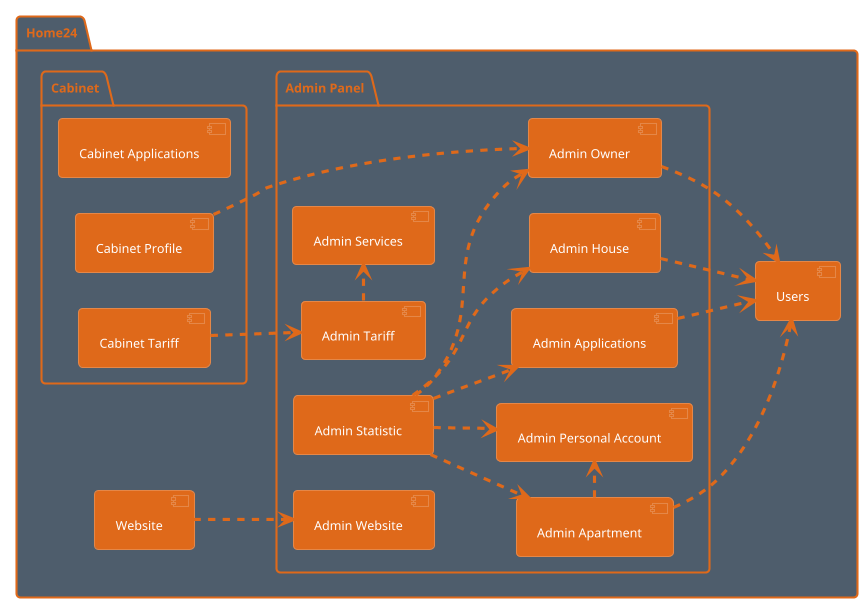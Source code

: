 @startuml
'!theme materia-outline
!theme superhero
left to right direction
package "Home24" {
    [Users]
    [Website]
    package "Admin Panel" {
        [Admin Statistic]
        [Admin Website]
        [Admin Personal Account]
        [Admin Services]
        [Admin Applications]
        [Admin House]
        [Admin Owner]
        [Admin Tariff]
        [Admin Apartment]

    }

    package "Cabinet" as Cabinet {
        [Cabinet Applications]
        [Cabinet Profile]
        [Cabinet Tariff]
    }
    [Admin Statistic] ..> [Admin Personal Account]
    [Admin Statistic] ..> [Admin Applications]
    [Admin Statistic] ..> [Admin House]
    [Admin Statistic] ..> [Admin Owner]
    [Admin Statistic] ..> [Admin Apartment]
    [Admin Personal Account] <.left. [Admin Apartment]
    [Admin Owner] ..> [Users]
    [Admin Applications] ..> [Users]
    [Admin House] ..> [Users]
    [Admin Tariff] .right.> [Admin Services]
    [Admin Apartment] ..> [Users]
    [Website] ..>[Admin Website]
    [Cabinet Tariff] ..> [Admin Tariff]


    [Cabinet Profile] ..> [Admin Owner]
    
'    [Cabinet Application] ..> [Users]
'    [Cabinet Summary] ..> [Users]
'    [Cabinet Receipts] ..> [Users]


}

@enduml
